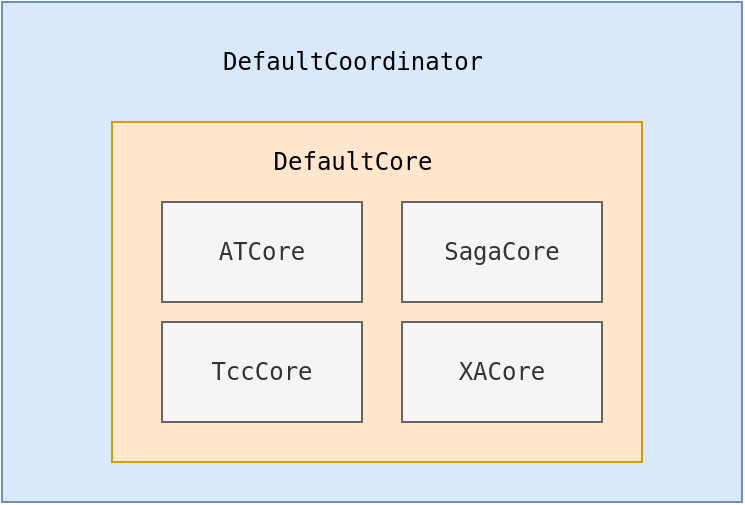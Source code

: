 <mxfile version="15.5.8" type="github">
  <diagram id="q60NOsubgiHEZN_P3gwd" name="Page-1">
    <mxGraphModel dx="946" dy="536" grid="1" gridSize="10" guides="1" tooltips="1" connect="1" arrows="1" fold="1" page="1" pageScale="1" pageWidth="827" pageHeight="1169" math="0" shadow="0">
      <root>
        <mxCell id="0" />
        <mxCell id="1" parent="0" />
        <mxCell id="1i8p1MWbgVd3atl5uU15-1" value="" style="rounded=0;whiteSpace=wrap;html=1;fillColor=#dae8fc;strokeColor=#6c8ebf;" vertex="1" parent="1">
          <mxGeometry x="270" y="130" width="370" height="250" as="geometry" />
        </mxCell>
        <mxCell id="1i8p1MWbgVd3atl5uU15-2" value="&lt;pre&gt;DefaultCoordinator&lt;/pre&gt;" style="text;html=1;align=center;verticalAlign=middle;resizable=0;points=[];autosize=1;strokeColor=none;fillColor=none;" vertex="1" parent="1">
          <mxGeometry x="370" y="140" width="150" height="40" as="geometry" />
        </mxCell>
        <mxCell id="1i8p1MWbgVd3atl5uU15-3" value="" style="rounded=0;whiteSpace=wrap;html=1;fillColor=#ffe6cc;strokeColor=#d79b00;" vertex="1" parent="1">
          <mxGeometry x="325" y="190" width="265" height="170" as="geometry" />
        </mxCell>
        <mxCell id="1i8p1MWbgVd3atl5uU15-4" value="&lt;pre&gt;DefaultCore&lt;/pre&gt;" style="text;html=1;align=center;verticalAlign=middle;resizable=0;points=[];autosize=1;strokeColor=none;fillColor=none;" vertex="1" parent="1">
          <mxGeometry x="400" y="190" width="90" height="40" as="geometry" />
        </mxCell>
        <mxCell id="1i8p1MWbgVd3atl5uU15-6" value="&lt;pre&gt;ATCore&lt;/pre&gt;" style="rounded=0;whiteSpace=wrap;html=1;fillColor=#f5f5f5;fontColor=#333333;strokeColor=#666666;" vertex="1" parent="1">
          <mxGeometry x="350" y="230" width="100" height="50" as="geometry" />
        </mxCell>
        <mxCell id="1i8p1MWbgVd3atl5uU15-7" value="&lt;pre&gt;&lt;pre&gt;SagaCore&lt;/pre&gt;&lt;/pre&gt;" style="rounded=0;whiteSpace=wrap;html=1;fillColor=#f5f5f5;strokeColor=#666666;fontColor=#333333;" vertex="1" parent="1">
          <mxGeometry x="470" y="230" width="100" height="50" as="geometry" />
        </mxCell>
        <mxCell id="1i8p1MWbgVd3atl5uU15-8" value="&lt;pre&gt;&lt;pre&gt;&lt;pre&gt;TccCore&lt;/pre&gt;&lt;/pre&gt;&lt;/pre&gt;" style="rounded=0;whiteSpace=wrap;html=1;fillColor=#f5f5f5;fontColor=#333333;strokeColor=#666666;" vertex="1" parent="1">
          <mxGeometry x="350" y="290" width="100" height="50" as="geometry" />
        </mxCell>
        <mxCell id="1i8p1MWbgVd3atl5uU15-9" value="&lt;pre&gt;&lt;pre&gt;&lt;pre&gt;&lt;pre&gt;XACore&lt;/pre&gt;&lt;/pre&gt;&lt;/pre&gt;&lt;/pre&gt;" style="rounded=0;whiteSpace=wrap;html=1;fillColor=#f5f5f5;fontColor=#333333;strokeColor=#666666;" vertex="1" parent="1">
          <mxGeometry x="470" y="290" width="100" height="50" as="geometry" />
        </mxCell>
      </root>
    </mxGraphModel>
  </diagram>
</mxfile>
